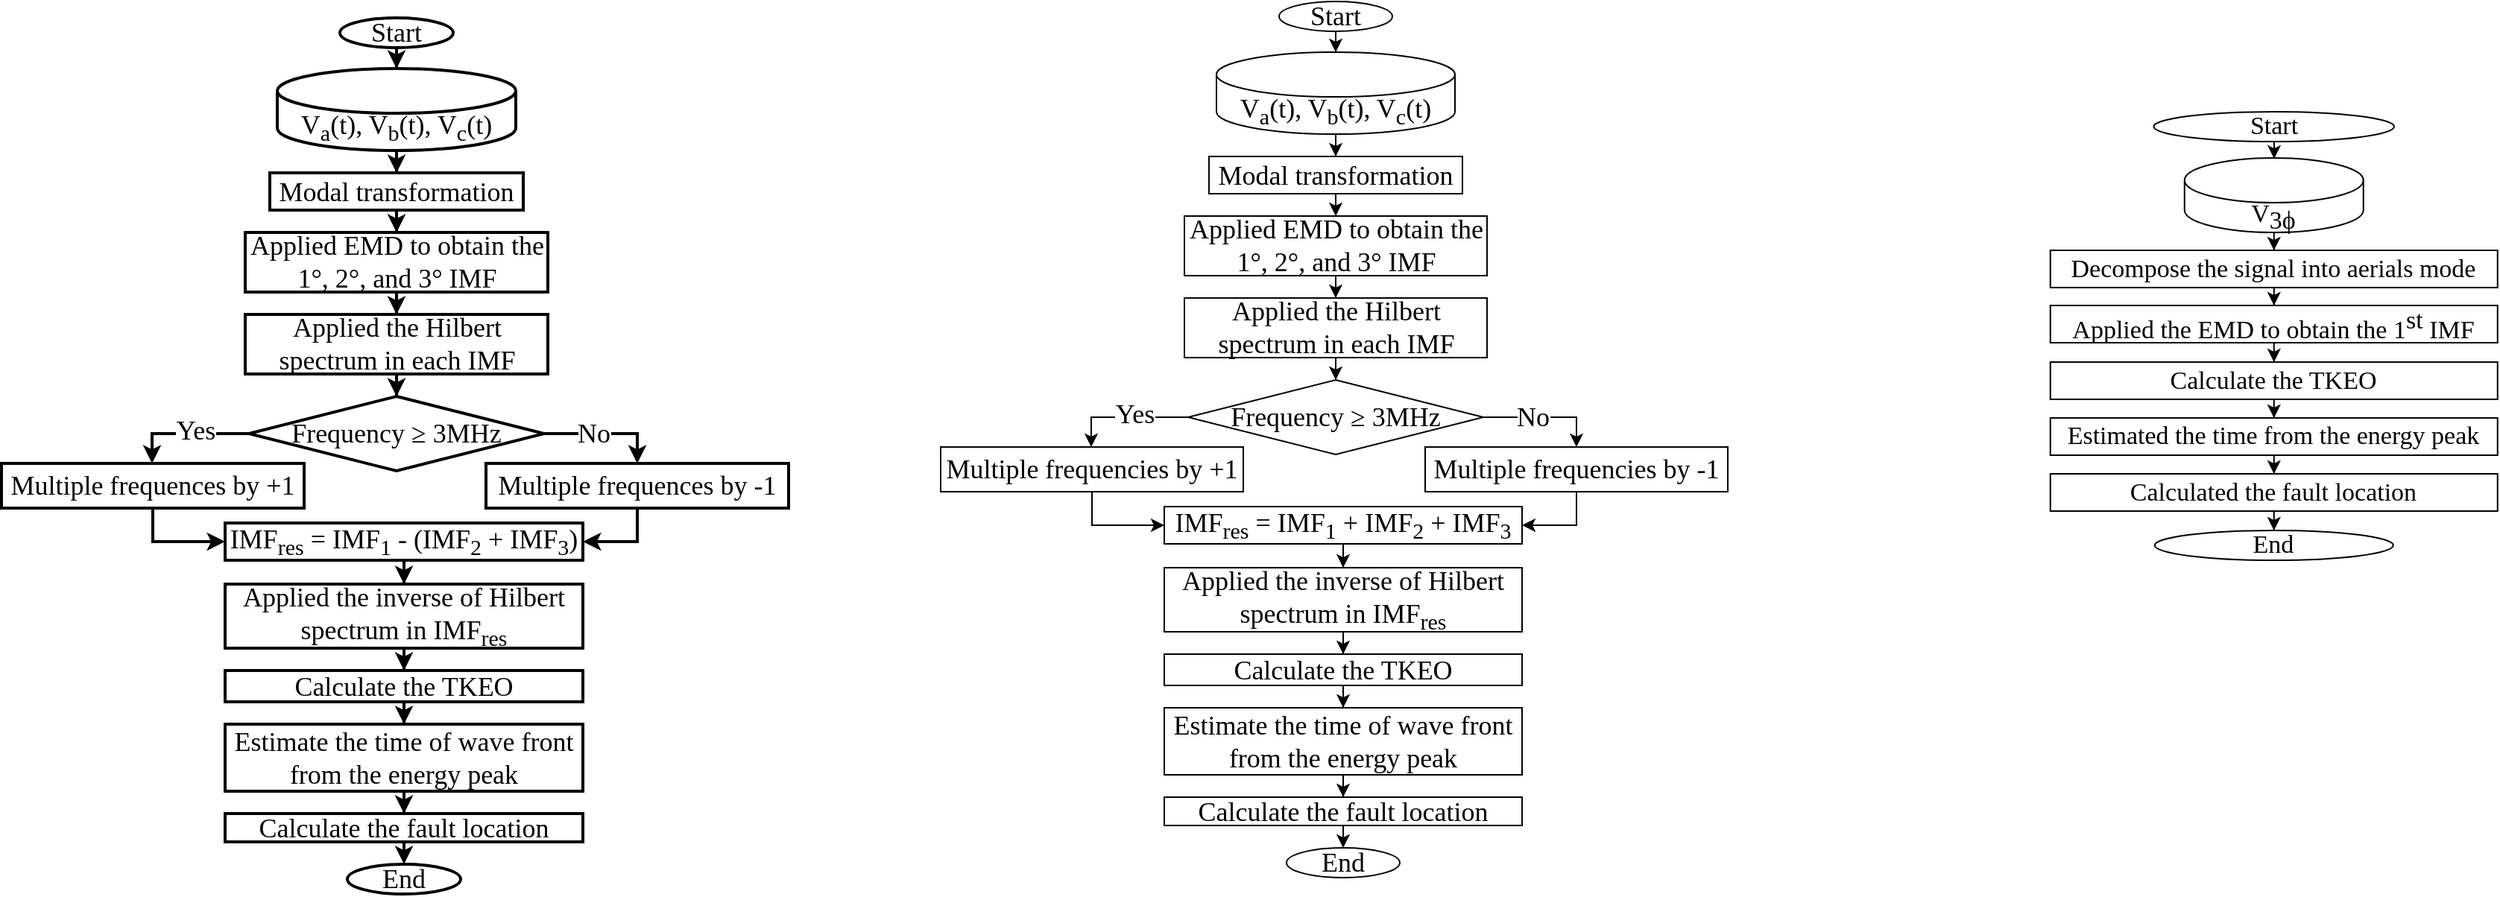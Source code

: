<mxfile version="24.8.3">
  <diagram name="Página-1" id="0zwEAk_isAbfg22mW7ZQ">
    <mxGraphModel dx="815" dy="446" grid="1" gridSize="5" guides="1" tooltips="1" connect="1" arrows="1" fold="1" page="1" pageScale="1" pageWidth="827" pageHeight="1169" math="0" shadow="0">
      <root>
        <mxCell id="0" />
        <mxCell id="1" parent="0" />
        <mxCell id="dHt0ZBcLm3qYKbVKPIH8-21" value="" style="edgeStyle=orthogonalEdgeStyle;rounded=0;orthogonalLoop=1;jettySize=auto;html=1;strokeWidth=2;" parent="1" source="dHt0ZBcLm3qYKbVKPIH8-1" target="dHt0ZBcLm3qYKbVKPIH8-3" edge="1">
          <mxGeometry relative="1" as="geometry" />
        </mxCell>
        <mxCell id="dHt0ZBcLm3qYKbVKPIH8-1" value="&lt;font style=&quot;font-size: 18px;&quot; face=&quot;Times New Roman&quot;&gt;Start&lt;/font&gt;" style="ellipse;whiteSpace=wrap;html=1;strokeWidth=2;" parent="1" vertex="1">
          <mxGeometry x="522" y="81" width="76" height="20" as="geometry" />
        </mxCell>
        <mxCell id="dHt0ZBcLm3qYKbVKPIH8-22" value="" style="edgeStyle=orthogonalEdgeStyle;rounded=0;orthogonalLoop=1;jettySize=auto;html=1;strokeWidth=2;" parent="1" source="dHt0ZBcLm3qYKbVKPIH8-3" target="dHt0ZBcLm3qYKbVKPIH8-4" edge="1">
          <mxGeometry relative="1" as="geometry" />
        </mxCell>
        <mxCell id="dHt0ZBcLm3qYKbVKPIH8-3" value="&lt;font style=&quot;font-size: 18px;&quot; face=&quot;Times New Roman&quot;&gt;V&lt;sub&gt;a&lt;/sub&gt;(t), V&lt;sub&gt;b&lt;/sub&gt;(t), V&lt;sub&gt;c&lt;/sub&gt;(t)&lt;/font&gt;" style="shape=cylinder3;whiteSpace=wrap;html=1;boundedLbl=1;backgroundOutline=1;size=15;strokeWidth=2;" parent="1" vertex="1">
          <mxGeometry x="480" y="115" width="160" height="55" as="geometry" />
        </mxCell>
        <mxCell id="dHt0ZBcLm3qYKbVKPIH8-24" value="" style="edgeStyle=orthogonalEdgeStyle;rounded=0;orthogonalLoop=1;jettySize=auto;html=1;strokeWidth=2;" parent="1" source="dHt0ZBcLm3qYKbVKPIH8-4" target="dHt0ZBcLm3qYKbVKPIH8-5" edge="1">
          <mxGeometry relative="1" as="geometry" />
        </mxCell>
        <mxCell id="dHt0ZBcLm3qYKbVKPIH8-4" value="&lt;font face=&quot;Times New Roman&quot; style=&quot;font-size: 18px;&quot;&gt;Modal transformation&lt;/font&gt;" style="rounded=0;whiteSpace=wrap;html=1;strokeWidth=2;" parent="1" vertex="1">
          <mxGeometry x="475" y="185" width="170" height="25" as="geometry" />
        </mxCell>
        <mxCell id="dHt0ZBcLm3qYKbVKPIH8-25" value="" style="edgeStyle=orthogonalEdgeStyle;rounded=0;orthogonalLoop=1;jettySize=auto;html=1;strokeWidth=2;" parent="1" source="dHt0ZBcLm3qYKbVKPIH8-5" target="dHt0ZBcLm3qYKbVKPIH8-6" edge="1">
          <mxGeometry relative="1" as="geometry" />
        </mxCell>
        <mxCell id="dHt0ZBcLm3qYKbVKPIH8-5" value="&lt;font face=&quot;Times New Roman&quot; style=&quot;font-size: 18px;&quot;&gt;Applied EMD to obtain the 1°, 2°, and 3° IMF&lt;/font&gt;" style="rounded=0;whiteSpace=wrap;html=1;strokeWidth=2;" parent="1" vertex="1">
          <mxGeometry x="458.5" y="225" width="203" height="40" as="geometry" />
        </mxCell>
        <mxCell id="dHt0ZBcLm3qYKbVKPIH8-26" value="" style="edgeStyle=orthogonalEdgeStyle;rounded=0;orthogonalLoop=1;jettySize=auto;html=1;strokeWidth=2;" parent="1" source="dHt0ZBcLm3qYKbVKPIH8-6" target="dHt0ZBcLm3qYKbVKPIH8-16" edge="1">
          <mxGeometry relative="1" as="geometry" />
        </mxCell>
        <mxCell id="dHt0ZBcLm3qYKbVKPIH8-6" value="&lt;font face=&quot;Times New Roman&quot; style=&quot;font-size: 18px;&quot;&gt;Applied the Hilbert spectrum in each IMF&lt;/font&gt;" style="rounded=0;whiteSpace=wrap;html=1;strokeWidth=2;" parent="1" vertex="1">
          <mxGeometry x="458.5" y="280" width="203" height="40" as="geometry" />
        </mxCell>
        <mxCell id="dHt0ZBcLm3qYKbVKPIH8-29" style="edgeStyle=orthogonalEdgeStyle;rounded=0;orthogonalLoop=1;jettySize=auto;html=1;entryX=0;entryY=0.5;entryDx=0;entryDy=0;strokeWidth=2;" parent="1" source="dHt0ZBcLm3qYKbVKPIH8-7" target="dHt0ZBcLm3qYKbVKPIH8-9" edge="1">
          <mxGeometry relative="1" as="geometry" />
        </mxCell>
        <mxCell id="dHt0ZBcLm3qYKbVKPIH8-7" value="&lt;font face=&quot;Times New Roman&quot; style=&quot;font-size: 18px;&quot;&gt;Multiple frequences by +1&lt;/font&gt;" style="rounded=0;whiteSpace=wrap;html=1;strokeWidth=2;" parent="1" vertex="1">
          <mxGeometry x="295" y="380" width="203" height="30" as="geometry" />
        </mxCell>
        <mxCell id="dHt0ZBcLm3qYKbVKPIH8-30" style="edgeStyle=orthogonalEdgeStyle;rounded=0;orthogonalLoop=1;jettySize=auto;html=1;entryX=1;entryY=0.5;entryDx=0;entryDy=0;strokeWidth=2;" parent="1" source="dHt0ZBcLm3qYKbVKPIH8-8" target="dHt0ZBcLm3qYKbVKPIH8-9" edge="1">
          <mxGeometry relative="1" as="geometry" />
        </mxCell>
        <mxCell id="dHt0ZBcLm3qYKbVKPIH8-8" value="&lt;font face=&quot;Times New Roman&quot; style=&quot;font-size: 18px;&quot;&gt;Multiple frequences by -1&lt;/font&gt;" style="rounded=0;whiteSpace=wrap;html=1;strokeWidth=2;" parent="1" vertex="1">
          <mxGeometry x="620" y="380" width="203" height="30" as="geometry" />
        </mxCell>
        <mxCell id="dHt0ZBcLm3qYKbVKPIH8-31" value="" style="edgeStyle=orthogonalEdgeStyle;rounded=0;orthogonalLoop=1;jettySize=auto;html=1;strokeWidth=2;" parent="1" source="dHt0ZBcLm3qYKbVKPIH8-9" target="dHt0ZBcLm3qYKbVKPIH8-10" edge="1">
          <mxGeometry relative="1" as="geometry" />
        </mxCell>
        <mxCell id="dHt0ZBcLm3qYKbVKPIH8-9" value="&lt;font face=&quot;Times New Roman&quot; style=&quot;font-size: 18px;&quot;&gt;IMF&lt;sub&gt;res&lt;/sub&gt; = IMF&lt;sub&gt;1&lt;/sub&gt; - (IMF&lt;sub&gt;2&lt;/sub&gt; + IMF&lt;sub&gt;3&lt;/sub&gt;)&lt;/font&gt;" style="rounded=0;whiteSpace=wrap;html=1;strokeWidth=2;" parent="1" vertex="1">
          <mxGeometry x="445" y="420" width="240" height="25" as="geometry" />
        </mxCell>
        <mxCell id="dHt0ZBcLm3qYKbVKPIH8-32" value="" style="edgeStyle=orthogonalEdgeStyle;rounded=0;orthogonalLoop=1;jettySize=auto;html=1;strokeWidth=2;" parent="1" source="dHt0ZBcLm3qYKbVKPIH8-10" target="dHt0ZBcLm3qYKbVKPIH8-11" edge="1">
          <mxGeometry relative="1" as="geometry" />
        </mxCell>
        <mxCell id="dHt0ZBcLm3qYKbVKPIH8-10" value="&lt;font face=&quot;Times New Roman&quot; style=&quot;font-size: 18px;&quot;&gt;Applied the inverse of Hilbert spectrum in IMF&lt;sub&gt;res&lt;/sub&gt;&lt;/font&gt;" style="rounded=0;whiteSpace=wrap;html=1;strokeWidth=2;" parent="1" vertex="1">
          <mxGeometry x="445" y="461" width="240" height="43" as="geometry" />
        </mxCell>
        <mxCell id="dHt0ZBcLm3qYKbVKPIH8-33" value="" style="edgeStyle=orthogonalEdgeStyle;rounded=0;orthogonalLoop=1;jettySize=auto;html=1;strokeWidth=2;" parent="1" source="dHt0ZBcLm3qYKbVKPIH8-11" target="dHt0ZBcLm3qYKbVKPIH8-12" edge="1">
          <mxGeometry relative="1" as="geometry" />
        </mxCell>
        <mxCell id="dHt0ZBcLm3qYKbVKPIH8-11" value="&lt;font face=&quot;Times New Roman&quot;&gt;&lt;span style=&quot;font-size: 18px;&quot;&gt;Calculate the TKEO&lt;/span&gt;&lt;/font&gt;" style="rounded=0;whiteSpace=wrap;html=1;strokeWidth=2;" parent="1" vertex="1">
          <mxGeometry x="445" y="519" width="240" height="21" as="geometry" />
        </mxCell>
        <mxCell id="dHt0ZBcLm3qYKbVKPIH8-34" style="edgeStyle=orthogonalEdgeStyle;rounded=0;orthogonalLoop=1;jettySize=auto;html=1;strokeWidth=2;" parent="1" source="dHt0ZBcLm3qYKbVKPIH8-12" target="dHt0ZBcLm3qYKbVKPIH8-13" edge="1">
          <mxGeometry relative="1" as="geometry" />
        </mxCell>
        <mxCell id="dHt0ZBcLm3qYKbVKPIH8-12" value="&lt;font face=&quot;Times New Roman&quot;&gt;&lt;span style=&quot;font-size: 18px;&quot;&gt;Estimate the time of wave front from the energy peak&lt;/span&gt;&lt;/font&gt;" style="rounded=0;whiteSpace=wrap;html=1;strokeWidth=2;" parent="1" vertex="1">
          <mxGeometry x="445" y="555" width="240" height="45" as="geometry" />
        </mxCell>
        <mxCell id="dHt0ZBcLm3qYKbVKPIH8-36" style="edgeStyle=orthogonalEdgeStyle;rounded=0;orthogonalLoop=1;jettySize=auto;html=1;exitX=0.5;exitY=1;exitDx=0;exitDy=0;entryX=0.5;entryY=0;entryDx=0;entryDy=0;strokeWidth=2;" parent="1" source="dHt0ZBcLm3qYKbVKPIH8-13" target="dHt0ZBcLm3qYKbVKPIH8-15" edge="1">
          <mxGeometry relative="1" as="geometry" />
        </mxCell>
        <mxCell id="dHt0ZBcLm3qYKbVKPIH8-13" value="&lt;font face=&quot;Times New Roman&quot;&gt;&lt;span style=&quot;font-size: 18px;&quot;&gt;Calculate the fault location&lt;/span&gt;&lt;/font&gt;" style="rounded=0;whiteSpace=wrap;html=1;strokeWidth=2;" parent="1" vertex="1">
          <mxGeometry x="445" y="615" width="240" height="19" as="geometry" />
        </mxCell>
        <mxCell id="dHt0ZBcLm3qYKbVKPIH8-15" value="&lt;font style=&quot;font-size: 18px;&quot; face=&quot;Times New Roman&quot;&gt;End&lt;/font&gt;" style="ellipse;whiteSpace=wrap;html=1;strokeWidth=2;" parent="1" vertex="1">
          <mxGeometry x="527" y="649" width="76" height="20" as="geometry" />
        </mxCell>
        <mxCell id="dHt0ZBcLm3qYKbVKPIH8-27" value="" style="edgeStyle=orthogonalEdgeStyle;rounded=0;orthogonalLoop=1;jettySize=auto;html=1;strokeWidth=2;" parent="1" source="dHt0ZBcLm3qYKbVKPIH8-16" target="dHt0ZBcLm3qYKbVKPIH8-7" edge="1">
          <mxGeometry relative="1" as="geometry">
            <Array as="points">
              <mxPoint x="396" y="360" />
            </Array>
          </mxGeometry>
        </mxCell>
        <mxCell id="dHt0ZBcLm3qYKbVKPIH8-37" value="&lt;font style=&quot;font-size: 18px;&quot; face=&quot;Times New Roman&quot;&gt;Yes&lt;/font&gt;" style="edgeLabel;html=1;align=center;verticalAlign=middle;resizable=0;points=[];" parent="dHt0ZBcLm3qYKbVKPIH8-27" vertex="1" connectable="0">
          <mxGeometry x="-0.136" y="-2" relative="1" as="geometry">
            <mxPoint as="offset" />
          </mxGeometry>
        </mxCell>
        <mxCell id="dHt0ZBcLm3qYKbVKPIH8-28" style="edgeStyle=orthogonalEdgeStyle;rounded=0;orthogonalLoop=1;jettySize=auto;html=1;exitX=1;exitY=0.5;exitDx=0;exitDy=0;entryX=0.5;entryY=0;entryDx=0;entryDy=0;strokeWidth=2;" parent="1" source="dHt0ZBcLm3qYKbVKPIH8-16" target="dHt0ZBcLm3qYKbVKPIH8-8" edge="1">
          <mxGeometry relative="1" as="geometry" />
        </mxCell>
        <mxCell id="dHt0ZBcLm3qYKbVKPIH8-38" value="&lt;font face=&quot;Times New Roman&quot; style=&quot;font-size: 18px;&quot;&gt;No&lt;/font&gt;" style="edgeLabel;html=1;align=center;verticalAlign=middle;resizable=0;points=[];" parent="dHt0ZBcLm3qYKbVKPIH8-28" vertex="1" connectable="0">
          <mxGeometry x="-0.217" y="-1" relative="1" as="geometry">
            <mxPoint y="-1" as="offset" />
          </mxGeometry>
        </mxCell>
        <mxCell id="dHt0ZBcLm3qYKbVKPIH8-16" value="&lt;font style=&quot;font-size: 18px;&quot; face=&quot;Times New Roman&quot;&gt;Frequency ≥&amp;nbsp;3MHz&lt;/font&gt;" style="rhombus;whiteSpace=wrap;html=1;strokeWidth=2;" parent="1" vertex="1">
          <mxGeometry x="461" y="335" width="198" height="50" as="geometry" />
        </mxCell>
        <mxCell id="dHt0ZBcLm3qYKbVKPIH8-39" value="" style="edgeStyle=orthogonalEdgeStyle;rounded=0;orthogonalLoop=1;jettySize=auto;html=1;strokeWidth=1;" parent="1" source="dHt0ZBcLm3qYKbVKPIH8-40" target="dHt0ZBcLm3qYKbVKPIH8-42" edge="1">
          <mxGeometry relative="1" as="geometry" />
        </mxCell>
        <mxCell id="dHt0ZBcLm3qYKbVKPIH8-40" value="&lt;font style=&quot;font-size: 18px;&quot; face=&quot;Times New Roman&quot;&gt;Start&lt;/font&gt;" style="ellipse;whiteSpace=wrap;html=1;strokeWidth=1;" parent="1" vertex="1">
          <mxGeometry x="1152" y="70" width="76" height="20" as="geometry" />
        </mxCell>
        <mxCell id="dHt0ZBcLm3qYKbVKPIH8-41" value="" style="edgeStyle=orthogonalEdgeStyle;rounded=0;orthogonalLoop=1;jettySize=auto;html=1;strokeWidth=1;" parent="1" source="dHt0ZBcLm3qYKbVKPIH8-42" target="dHt0ZBcLm3qYKbVKPIH8-44" edge="1">
          <mxGeometry relative="1" as="geometry" />
        </mxCell>
        <mxCell id="dHt0ZBcLm3qYKbVKPIH8-42" value="&lt;font style=&quot;font-size: 18px;&quot; face=&quot;Times New Roman&quot;&gt;V&lt;sub&gt;a&lt;/sub&gt;(t), V&lt;sub&gt;b&lt;/sub&gt;(t), V&lt;sub&gt;c&lt;/sub&gt;(t)&lt;/font&gt;" style="shape=cylinder3;whiteSpace=wrap;html=1;boundedLbl=1;backgroundOutline=1;size=15;strokeWidth=1;" parent="1" vertex="1">
          <mxGeometry x="1110" y="104" width="160" height="55" as="geometry" />
        </mxCell>
        <mxCell id="dHt0ZBcLm3qYKbVKPIH8-43" value="" style="edgeStyle=orthogonalEdgeStyle;rounded=0;orthogonalLoop=1;jettySize=auto;html=1;strokeWidth=1;" parent="1" source="dHt0ZBcLm3qYKbVKPIH8-44" target="dHt0ZBcLm3qYKbVKPIH8-46" edge="1">
          <mxGeometry relative="1" as="geometry" />
        </mxCell>
        <mxCell id="dHt0ZBcLm3qYKbVKPIH8-44" value="&lt;font face=&quot;Times New Roman&quot; style=&quot;font-size: 18px;&quot;&gt;Modal transformation&lt;/font&gt;" style="rounded=0;whiteSpace=wrap;html=1;strokeWidth=1;" parent="1" vertex="1">
          <mxGeometry x="1105" y="174" width="170" height="25" as="geometry" />
        </mxCell>
        <mxCell id="dHt0ZBcLm3qYKbVKPIH8-45" value="" style="edgeStyle=orthogonalEdgeStyle;rounded=0;orthogonalLoop=1;jettySize=auto;html=1;strokeWidth=1;" parent="1" source="dHt0ZBcLm3qYKbVKPIH8-46" target="dHt0ZBcLm3qYKbVKPIH8-48" edge="1">
          <mxGeometry relative="1" as="geometry" />
        </mxCell>
        <mxCell id="dHt0ZBcLm3qYKbVKPIH8-46" value="&lt;font face=&quot;Times New Roman&quot; style=&quot;font-size: 18px;&quot;&gt;Applied EMD to obtain the 1°, 2°, and 3° IMF&lt;/font&gt;" style="rounded=0;whiteSpace=wrap;html=1;strokeWidth=1;" parent="1" vertex="1">
          <mxGeometry x="1088.5" y="214" width="203" height="40" as="geometry" />
        </mxCell>
        <mxCell id="dHt0ZBcLm3qYKbVKPIH8-47" value="" style="edgeStyle=orthogonalEdgeStyle;rounded=0;orthogonalLoop=1;jettySize=auto;html=1;strokeWidth=1;" parent="1" source="dHt0ZBcLm3qYKbVKPIH8-48" target="dHt0ZBcLm3qYKbVKPIH8-68" edge="1">
          <mxGeometry relative="1" as="geometry" />
        </mxCell>
        <mxCell id="dHt0ZBcLm3qYKbVKPIH8-48" value="&lt;font face=&quot;Times New Roman&quot; style=&quot;font-size: 18px;&quot;&gt;Applied the Hilbert spectrum in each IMF&lt;/font&gt;" style="rounded=0;whiteSpace=wrap;html=1;strokeWidth=1;" parent="1" vertex="1">
          <mxGeometry x="1088.5" y="269" width="203" height="40" as="geometry" />
        </mxCell>
        <mxCell id="dHt0ZBcLm3qYKbVKPIH8-49" style="edgeStyle=orthogonalEdgeStyle;rounded=0;orthogonalLoop=1;jettySize=auto;html=1;entryX=0;entryY=0.5;entryDx=0;entryDy=0;strokeWidth=1;" parent="1" source="dHt0ZBcLm3qYKbVKPIH8-50" target="dHt0ZBcLm3qYKbVKPIH8-54" edge="1">
          <mxGeometry relative="1" as="geometry" />
        </mxCell>
        <mxCell id="dHt0ZBcLm3qYKbVKPIH8-50" value="&lt;font face=&quot;Times New Roman&quot; style=&quot;font-size: 18px;&quot;&gt;Multiple frequencies by +1&lt;/font&gt;" style="rounded=0;whiteSpace=wrap;html=1;strokeWidth=1;" parent="1" vertex="1">
          <mxGeometry x="925" y="369" width="203" height="30" as="geometry" />
        </mxCell>
        <mxCell id="dHt0ZBcLm3qYKbVKPIH8-51" style="edgeStyle=orthogonalEdgeStyle;rounded=0;orthogonalLoop=1;jettySize=auto;html=1;entryX=1;entryY=0.5;entryDx=0;entryDy=0;strokeWidth=1;" parent="1" source="dHt0ZBcLm3qYKbVKPIH8-52" target="dHt0ZBcLm3qYKbVKPIH8-54" edge="1">
          <mxGeometry relative="1" as="geometry" />
        </mxCell>
        <mxCell id="dHt0ZBcLm3qYKbVKPIH8-52" value="&lt;font face=&quot;Times New Roman&quot; style=&quot;font-size: 18px;&quot;&gt;Multiple frequencies by -1&lt;/font&gt;" style="rounded=0;whiteSpace=wrap;html=1;strokeWidth=1;" parent="1" vertex="1">
          <mxGeometry x="1250" y="369" width="203" height="30" as="geometry" />
        </mxCell>
        <mxCell id="dHt0ZBcLm3qYKbVKPIH8-53" value="" style="edgeStyle=orthogonalEdgeStyle;rounded=0;orthogonalLoop=1;jettySize=auto;html=1;strokeWidth=1;" parent="1" source="dHt0ZBcLm3qYKbVKPIH8-54" target="dHt0ZBcLm3qYKbVKPIH8-56" edge="1">
          <mxGeometry relative="1" as="geometry" />
        </mxCell>
        <mxCell id="dHt0ZBcLm3qYKbVKPIH8-54" value="&lt;font face=&quot;Times New Roman&quot; style=&quot;font-size: 18px;&quot;&gt;IMF&lt;sub&gt;res&lt;/sub&gt; = IMF&lt;sub&gt;1&lt;/sub&gt;&amp;nbsp;+ IMF&lt;sub&gt;2&lt;/sub&gt; + IMF&lt;sub&gt;3&lt;/sub&gt;&lt;/font&gt;" style="rounded=0;whiteSpace=wrap;html=1;strokeWidth=1;" parent="1" vertex="1">
          <mxGeometry x="1075" y="409" width="240" height="25" as="geometry" />
        </mxCell>
        <mxCell id="dHt0ZBcLm3qYKbVKPIH8-55" value="" style="edgeStyle=orthogonalEdgeStyle;rounded=0;orthogonalLoop=1;jettySize=auto;html=1;strokeWidth=1;" parent="1" source="dHt0ZBcLm3qYKbVKPIH8-56" target="dHt0ZBcLm3qYKbVKPIH8-58" edge="1">
          <mxGeometry relative="1" as="geometry" />
        </mxCell>
        <mxCell id="dHt0ZBcLm3qYKbVKPIH8-56" value="&lt;font face=&quot;Times New Roman&quot; style=&quot;font-size: 18px;&quot;&gt;Applied the inverse of Hilbert spectrum in IMF&lt;sub&gt;res&lt;/sub&gt;&lt;/font&gt;" style="rounded=0;whiteSpace=wrap;html=1;strokeWidth=1;" parent="1" vertex="1">
          <mxGeometry x="1075" y="450" width="240" height="43" as="geometry" />
        </mxCell>
        <mxCell id="dHt0ZBcLm3qYKbVKPIH8-57" value="" style="edgeStyle=orthogonalEdgeStyle;rounded=0;orthogonalLoop=1;jettySize=auto;html=1;strokeWidth=1;" parent="1" source="dHt0ZBcLm3qYKbVKPIH8-58" target="dHt0ZBcLm3qYKbVKPIH8-60" edge="1">
          <mxGeometry relative="1" as="geometry" />
        </mxCell>
        <mxCell id="dHt0ZBcLm3qYKbVKPIH8-58" value="&lt;font face=&quot;Times New Roman&quot;&gt;&lt;span style=&quot;font-size: 18px;&quot;&gt;Calculate the TKEO&lt;/span&gt;&lt;/font&gt;" style="rounded=0;whiteSpace=wrap;html=1;strokeWidth=1;" parent="1" vertex="1">
          <mxGeometry x="1075" y="508" width="240" height="21" as="geometry" />
        </mxCell>
        <mxCell id="dHt0ZBcLm3qYKbVKPIH8-59" style="edgeStyle=orthogonalEdgeStyle;rounded=0;orthogonalLoop=1;jettySize=auto;html=1;strokeWidth=1;" parent="1" source="dHt0ZBcLm3qYKbVKPIH8-60" target="dHt0ZBcLm3qYKbVKPIH8-62" edge="1">
          <mxGeometry relative="1" as="geometry" />
        </mxCell>
        <mxCell id="dHt0ZBcLm3qYKbVKPIH8-60" value="&lt;font face=&quot;Times New Roman&quot;&gt;&lt;span style=&quot;font-size: 18px;&quot;&gt;Estimate the time of wave front from the energy peak&lt;/span&gt;&lt;/font&gt;" style="rounded=0;whiteSpace=wrap;html=1;strokeWidth=1;" parent="1" vertex="1">
          <mxGeometry x="1075" y="544" width="240" height="45" as="geometry" />
        </mxCell>
        <mxCell id="dHt0ZBcLm3qYKbVKPIH8-61" style="edgeStyle=orthogonalEdgeStyle;rounded=0;orthogonalLoop=1;jettySize=auto;html=1;exitX=0.5;exitY=1;exitDx=0;exitDy=0;entryX=0.5;entryY=0;entryDx=0;entryDy=0;strokeWidth=1;" parent="1" source="dHt0ZBcLm3qYKbVKPIH8-62" target="dHt0ZBcLm3qYKbVKPIH8-63" edge="1">
          <mxGeometry relative="1" as="geometry" />
        </mxCell>
        <mxCell id="dHt0ZBcLm3qYKbVKPIH8-62" value="&lt;font face=&quot;Times New Roman&quot;&gt;&lt;span style=&quot;font-size: 18px;&quot;&gt;Calculate the fault location&lt;/span&gt;&lt;/font&gt;" style="rounded=0;whiteSpace=wrap;html=1;strokeWidth=1;" parent="1" vertex="1">
          <mxGeometry x="1075" y="604" width="240" height="19" as="geometry" />
        </mxCell>
        <mxCell id="dHt0ZBcLm3qYKbVKPIH8-63" value="&lt;font style=&quot;font-size: 18px;&quot; face=&quot;Times New Roman&quot;&gt;End&lt;/font&gt;" style="ellipse;whiteSpace=wrap;html=1;strokeWidth=1;" parent="1" vertex="1">
          <mxGeometry x="1157" y="638" width="76" height="20" as="geometry" />
        </mxCell>
        <mxCell id="dHt0ZBcLm3qYKbVKPIH8-64" value="" style="edgeStyle=orthogonalEdgeStyle;rounded=0;orthogonalLoop=1;jettySize=auto;html=1;strokeWidth=1;" parent="1" source="dHt0ZBcLm3qYKbVKPIH8-68" target="dHt0ZBcLm3qYKbVKPIH8-50" edge="1">
          <mxGeometry relative="1" as="geometry">
            <Array as="points">
              <mxPoint x="1026" y="349" />
            </Array>
          </mxGeometry>
        </mxCell>
        <mxCell id="dHt0ZBcLm3qYKbVKPIH8-65" value="&lt;font style=&quot;font-size: 18px;&quot; face=&quot;Times New Roman&quot;&gt;Yes&lt;/font&gt;" style="edgeLabel;html=1;align=center;verticalAlign=middle;resizable=0;points=[];" parent="dHt0ZBcLm3qYKbVKPIH8-64" vertex="1" connectable="0">
          <mxGeometry x="-0.136" y="-2" relative="1" as="geometry">
            <mxPoint as="offset" />
          </mxGeometry>
        </mxCell>
        <mxCell id="dHt0ZBcLm3qYKbVKPIH8-66" style="edgeStyle=orthogonalEdgeStyle;rounded=0;orthogonalLoop=1;jettySize=auto;html=1;exitX=1;exitY=0.5;exitDx=0;exitDy=0;entryX=0.5;entryY=0;entryDx=0;entryDy=0;strokeWidth=1;" parent="1" source="dHt0ZBcLm3qYKbVKPIH8-68" target="dHt0ZBcLm3qYKbVKPIH8-52" edge="1">
          <mxGeometry relative="1" as="geometry" />
        </mxCell>
        <mxCell id="dHt0ZBcLm3qYKbVKPIH8-67" value="&lt;font face=&quot;Times New Roman&quot; style=&quot;font-size: 18px;&quot;&gt;No&lt;/font&gt;" style="edgeLabel;html=1;align=center;verticalAlign=middle;resizable=0;points=[];" parent="dHt0ZBcLm3qYKbVKPIH8-66" vertex="1" connectable="0">
          <mxGeometry x="-0.217" y="-1" relative="1" as="geometry">
            <mxPoint y="-1" as="offset" />
          </mxGeometry>
        </mxCell>
        <mxCell id="dHt0ZBcLm3qYKbVKPIH8-68" value="&lt;font style=&quot;font-size: 18px;&quot; face=&quot;Times New Roman&quot;&gt;Frequency ≥&amp;nbsp;3MHz&lt;/font&gt;" style="rhombus;whiteSpace=wrap;html=1;strokeWidth=1;" parent="1" vertex="1">
          <mxGeometry x="1091" y="324" width="198" height="50" as="geometry" />
        </mxCell>
        <mxCell id="iuc9feX4UGxr4MNPi2xJ-1" value="&lt;font style=&quot;font-size: 17px;&quot;&gt;Start&lt;/font&gt;" style="ellipse;whiteSpace=wrap;html=1;strokeWidth=1;fontFamily=Times New Roman;verticalAlign=middle;fontSize=17;spacing=2;spacingTop=0;" vertex="1" parent="1">
          <mxGeometry x="1738.75" y="144" width="161.25" height="20" as="geometry" />
        </mxCell>
        <mxCell id="iuc9feX4UGxr4MNPi2xJ-17" style="edgeStyle=orthogonalEdgeStyle;rounded=0;orthogonalLoop=1;jettySize=auto;html=1;entryX=0.5;entryY=0;entryDx=0;entryDy=0;fontFamily=Times New Roman;verticalAlign=middle;fontSize=17;spacing=2;spacingTop=0;" edge="1" parent="1" source="iuc9feX4UGxr4MNPi2xJ-2" target="iuc9feX4UGxr4MNPi2xJ-3">
          <mxGeometry relative="1" as="geometry">
            <mxPoint x="1819.38" y="230" as="targetPoint" />
          </mxGeometry>
        </mxCell>
        <mxCell id="iuc9feX4UGxr4MNPi2xJ-2" value="&lt;font style=&quot;font-size: 17px;&quot;&gt;&lt;font style=&quot;font-size: 17px;&quot;&gt;V&lt;sub style=&quot;font-size: 17px;&quot;&gt;3&lt;/sub&gt;&lt;/font&gt;&lt;font style=&quot;font-size: 17px;&quot;&gt;&lt;sub style=&quot;font-size: 17px;&quot;&gt;ϕ&lt;/sub&gt;&lt;/font&gt;&lt;/font&gt;" style="shape=cylinder3;whiteSpace=wrap;html=1;boundedLbl=1;backgroundOutline=1;size=15;strokeWidth=1;fontFamily=Times New Roman;verticalAlign=middle;fontSize=17;spacing=2;spacingTop=5;" vertex="1" parent="1">
          <mxGeometry x="1759.38" y="175" width="120" height="50" as="geometry" />
        </mxCell>
        <mxCell id="iuc9feX4UGxr4MNPi2xJ-18" style="edgeStyle=orthogonalEdgeStyle;rounded=0;orthogonalLoop=1;jettySize=auto;html=1;entryX=0.5;entryY=0;entryDx=0;entryDy=0;fontFamily=Times New Roman;verticalAlign=middle;fontSize=17;spacing=2;spacingTop=0;" edge="1" parent="1" source="iuc9feX4UGxr4MNPi2xJ-3" target="iuc9feX4UGxr4MNPi2xJ-4">
          <mxGeometry relative="1" as="geometry" />
        </mxCell>
        <mxCell id="iuc9feX4UGxr4MNPi2xJ-3" value="&lt;font style=&quot;font-size: 17px;&quot;&gt;Decompose the signal into aerials mode&lt;/font&gt;" style="rounded=0;whiteSpace=wrap;html=1;strokeWidth=1;fontFamily=Times New Roman;verticalAlign=middle;fontSize=17;spacing=2;spacingTop=0;" vertex="1" parent="1">
          <mxGeometry x="1669.38" y="237" width="300" height="25" as="geometry" />
        </mxCell>
        <mxCell id="iuc9feX4UGxr4MNPi2xJ-19" style="edgeStyle=orthogonalEdgeStyle;rounded=0;orthogonalLoop=1;jettySize=auto;html=1;entryX=0.5;entryY=0;entryDx=0;entryDy=0;fontFamily=Times New Roman;verticalAlign=middle;fontSize=17;spacing=2;spacingTop=0;" edge="1" parent="1" source="iuc9feX4UGxr4MNPi2xJ-4" target="iuc9feX4UGxr4MNPi2xJ-5">
          <mxGeometry relative="1" as="geometry" />
        </mxCell>
        <mxCell id="iuc9feX4UGxr4MNPi2xJ-4" value="&lt;font style=&quot;font-size: 17px;&quot;&gt;Applied the EMD to obtain the 1&lt;sup style=&quot;font-size: 17px;&quot;&gt;st&lt;/sup&gt; IMF&lt;/font&gt;" style="rounded=0;whiteSpace=wrap;html=1;strokeWidth=1;fontFamily=Times New Roman;verticalAlign=middle;fontSize=17;spacing=2;spacingTop=0;" vertex="1" parent="1">
          <mxGeometry x="1669.38" y="274" width="300" height="25" as="geometry" />
        </mxCell>
        <mxCell id="iuc9feX4UGxr4MNPi2xJ-20" style="edgeStyle=orthogonalEdgeStyle;rounded=0;orthogonalLoop=1;jettySize=auto;html=1;entryX=0.5;entryY=0;entryDx=0;entryDy=0;fontFamily=Times New Roman;verticalAlign=middle;fontSize=17;spacing=2;spacingTop=0;" edge="1" parent="1" source="iuc9feX4UGxr4MNPi2xJ-5" target="iuc9feX4UGxr4MNPi2xJ-6">
          <mxGeometry relative="1" as="geometry" />
        </mxCell>
        <mxCell id="iuc9feX4UGxr4MNPi2xJ-5" value="&lt;font style=&quot;font-size: 17px;&quot;&gt;&lt;span style=&quot;font-size: 17px;&quot;&gt;Calculate the TKEO&lt;/span&gt;&lt;/font&gt;" style="rounded=0;whiteSpace=wrap;html=1;strokeWidth=1;fontFamily=Times New Roman;verticalAlign=middle;fontSize=17;spacing=2;spacingTop=0;" vertex="1" parent="1">
          <mxGeometry x="1669.38" y="312" width="300" height="25" as="geometry" />
        </mxCell>
        <mxCell id="iuc9feX4UGxr4MNPi2xJ-21" style="edgeStyle=orthogonalEdgeStyle;rounded=0;orthogonalLoop=1;jettySize=auto;html=1;entryX=0.5;entryY=0;entryDx=0;entryDy=0;fontFamily=Times New Roman;verticalAlign=middle;fontSize=17;spacing=2;spacingTop=0;" edge="1" parent="1" source="iuc9feX4UGxr4MNPi2xJ-6" target="iuc9feX4UGxr4MNPi2xJ-7">
          <mxGeometry relative="1" as="geometry" />
        </mxCell>
        <mxCell id="iuc9feX4UGxr4MNPi2xJ-6" value="&lt;div style=&quot;font-size: 17px;&quot;&gt;&lt;font style=&quot;font-size: 17px;&quot;&gt;&lt;span style=&quot;font-size: 17px;&quot;&gt;Estimated the time&amp;nbsp;&lt;/span&gt;&lt;/font&gt;&lt;span style=&quot;font-size: 17px; background-color: initial;&quot;&gt;from the energy peak&lt;/span&gt;&lt;/div&gt;" style="rounded=0;whiteSpace=wrap;html=1;strokeWidth=1;fontFamily=Times New Roman;verticalAlign=middle;fontSize=17;spacing=2;spacingTop=0;" vertex="1" parent="1">
          <mxGeometry x="1669.38" y="349.5" width="300" height="25" as="geometry" />
        </mxCell>
        <mxCell id="iuc9feX4UGxr4MNPi2xJ-22" style="edgeStyle=orthogonalEdgeStyle;rounded=0;orthogonalLoop=1;jettySize=auto;html=1;entryX=0.5;entryY=0;entryDx=0;entryDy=0;fontFamily=Times New Roman;verticalAlign=middle;fontSize=17;spacing=2;spacingTop=0;" edge="1" parent="1" source="iuc9feX4UGxr4MNPi2xJ-7" target="iuc9feX4UGxr4MNPi2xJ-8">
          <mxGeometry relative="1" as="geometry" />
        </mxCell>
        <mxCell id="iuc9feX4UGxr4MNPi2xJ-7" value="&lt;div style=&quot;font-size: 17px;&quot;&gt;&lt;font style=&quot;font-size: 17px;&quot;&gt;&lt;span style=&quot;font-size: 17px;&quot;&gt;Calculated the fault&amp;nbsp;&lt;/span&gt;&lt;/font&gt;&lt;span style=&quot;font-size: 17px; background-color: initial;&quot;&gt;location&lt;/span&gt;&lt;/div&gt;" style="rounded=0;whiteSpace=wrap;html=1;strokeWidth=1;fontFamily=Times New Roman;verticalAlign=middle;fontSize=17;spacing=2;spacingTop=0;" vertex="1" parent="1">
          <mxGeometry x="1669.38" y="387" width="300" height="25" as="geometry" />
        </mxCell>
        <mxCell id="iuc9feX4UGxr4MNPi2xJ-8" value="&lt;font style=&quot;font-size: 17px;&quot;&gt;End&lt;/font&gt;" style="ellipse;whiteSpace=wrap;html=1;strokeWidth=1;fontFamily=Times New Roman;verticalAlign=middle;fontSize=17;spacing=2;spacingTop=0;" vertex="1" parent="1">
          <mxGeometry x="1739.38" y="425" width="160" height="20" as="geometry" />
        </mxCell>
        <mxCell id="iuc9feX4UGxr4MNPi2xJ-13" style="edgeStyle=orthogonalEdgeStyle;rounded=0;orthogonalLoop=1;jettySize=auto;html=1;entryX=0.501;entryY=0.011;entryDx=0;entryDy=0;entryPerimeter=0;fontFamily=Times New Roman;verticalAlign=middle;fontSize=17;spacing=2;spacingTop=0;" edge="1" parent="1" source="iuc9feX4UGxr4MNPi2xJ-1" target="iuc9feX4UGxr4MNPi2xJ-2">
          <mxGeometry relative="1" as="geometry">
            <Array as="points">
              <mxPoint x="1819" y="165" />
            </Array>
          </mxGeometry>
        </mxCell>
      </root>
    </mxGraphModel>
  </diagram>
</mxfile>
